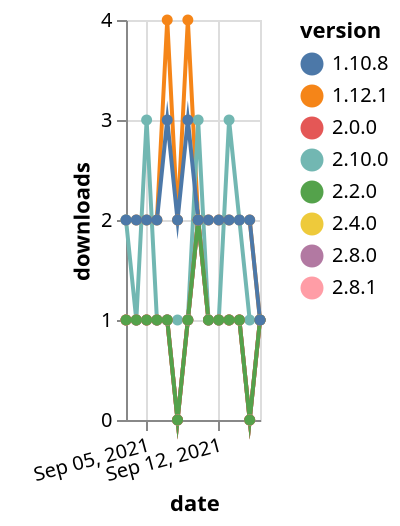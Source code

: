 {"$schema": "https://vega.github.io/schema/vega-lite/v5.json", "description": "A simple bar chart with embedded data.", "data": {"values": [{"date": "2021-09-03", "total": 251, "delta": 1, "version": "2.4.0"}, {"date": "2021-09-04", "total": 252, "delta": 1, "version": "2.4.0"}, {"date": "2021-09-05", "total": 253, "delta": 1, "version": "2.4.0"}, {"date": "2021-09-06", "total": 254, "delta": 1, "version": "2.4.0"}, {"date": "2021-09-07", "total": 255, "delta": 1, "version": "2.4.0"}, {"date": "2021-09-08", "total": 255, "delta": 0, "version": "2.4.0"}, {"date": "2021-09-09", "total": 256, "delta": 1, "version": "2.4.0"}, {"date": "2021-09-10", "total": 258, "delta": 2, "version": "2.4.0"}, {"date": "2021-09-11", "total": 259, "delta": 1, "version": "2.4.0"}, {"date": "2021-09-12", "total": 260, "delta": 1, "version": "2.4.0"}, {"date": "2021-09-13", "total": 261, "delta": 1, "version": "2.4.0"}, {"date": "2021-09-14", "total": 262, "delta": 1, "version": "2.4.0"}, {"date": "2021-09-15", "total": 262, "delta": 0, "version": "2.4.0"}, {"date": "2021-09-16", "total": 263, "delta": 1, "version": "2.4.0"}, {"date": "2021-09-03", "total": 159, "delta": 1, "version": "2.8.1"}, {"date": "2021-09-04", "total": 160, "delta": 1, "version": "2.8.1"}, {"date": "2021-09-05", "total": 161, "delta": 1, "version": "2.8.1"}, {"date": "2021-09-06", "total": 162, "delta": 1, "version": "2.8.1"}, {"date": "2021-09-07", "total": 163, "delta": 1, "version": "2.8.1"}, {"date": "2021-09-08", "total": 163, "delta": 0, "version": "2.8.1"}, {"date": "2021-09-09", "total": 164, "delta": 1, "version": "2.8.1"}, {"date": "2021-09-10", "total": 166, "delta": 2, "version": "2.8.1"}, {"date": "2021-09-11", "total": 167, "delta": 1, "version": "2.8.1"}, {"date": "2021-09-12", "total": 168, "delta": 1, "version": "2.8.1"}, {"date": "2021-09-13", "total": 169, "delta": 1, "version": "2.8.1"}, {"date": "2021-09-14", "total": 170, "delta": 1, "version": "2.8.1"}, {"date": "2021-09-15", "total": 170, "delta": 0, "version": "2.8.1"}, {"date": "2021-09-16", "total": 171, "delta": 1, "version": "2.8.1"}, {"date": "2021-09-03", "total": 2594, "delta": 2, "version": "1.12.1"}, {"date": "2021-09-04", "total": 2596, "delta": 2, "version": "1.12.1"}, {"date": "2021-09-05", "total": 2598, "delta": 2, "version": "1.12.1"}, {"date": "2021-09-06", "total": 2600, "delta": 2, "version": "1.12.1"}, {"date": "2021-09-07", "total": 2604, "delta": 4, "version": "1.12.1"}, {"date": "2021-09-08", "total": 2606, "delta": 2, "version": "1.12.1"}, {"date": "2021-09-09", "total": 2610, "delta": 4, "version": "1.12.1"}, {"date": "2021-09-10", "total": 2612, "delta": 2, "version": "1.12.1"}, {"date": "2021-09-11", "total": 2614, "delta": 2, "version": "1.12.1"}, {"date": "2021-09-12", "total": 2616, "delta": 2, "version": "1.12.1"}, {"date": "2021-09-13", "total": 2618, "delta": 2, "version": "1.12.1"}, {"date": "2021-09-14", "total": 2620, "delta": 2, "version": "1.12.1"}, {"date": "2021-09-15", "total": 2622, "delta": 2, "version": "1.12.1"}, {"date": "2021-09-16", "total": 2623, "delta": 1, "version": "1.12.1"}, {"date": "2021-09-03", "total": 178, "delta": 1, "version": "2.8.0"}, {"date": "2021-09-04", "total": 179, "delta": 1, "version": "2.8.0"}, {"date": "2021-09-05", "total": 180, "delta": 1, "version": "2.8.0"}, {"date": "2021-09-06", "total": 181, "delta": 1, "version": "2.8.0"}, {"date": "2021-09-07", "total": 182, "delta": 1, "version": "2.8.0"}, {"date": "2021-09-08", "total": 182, "delta": 0, "version": "2.8.0"}, {"date": "2021-09-09", "total": 183, "delta": 1, "version": "2.8.0"}, {"date": "2021-09-10", "total": 185, "delta": 2, "version": "2.8.0"}, {"date": "2021-09-11", "total": 186, "delta": 1, "version": "2.8.0"}, {"date": "2021-09-12", "total": 187, "delta": 1, "version": "2.8.0"}, {"date": "2021-09-13", "total": 188, "delta": 1, "version": "2.8.0"}, {"date": "2021-09-14", "total": 189, "delta": 1, "version": "2.8.0"}, {"date": "2021-09-15", "total": 189, "delta": 0, "version": "2.8.0"}, {"date": "2021-09-16", "total": 190, "delta": 1, "version": "2.8.0"}, {"date": "2021-09-03", "total": 135, "delta": 2, "version": "2.10.0"}, {"date": "2021-09-04", "total": 136, "delta": 1, "version": "2.10.0"}, {"date": "2021-09-05", "total": 139, "delta": 3, "version": "2.10.0"}, {"date": "2021-09-06", "total": 140, "delta": 1, "version": "2.10.0"}, {"date": "2021-09-07", "total": 141, "delta": 1, "version": "2.10.0"}, {"date": "2021-09-08", "total": 142, "delta": 1, "version": "2.10.0"}, {"date": "2021-09-09", "total": 143, "delta": 1, "version": "2.10.0"}, {"date": "2021-09-10", "total": 146, "delta": 3, "version": "2.10.0"}, {"date": "2021-09-11", "total": 147, "delta": 1, "version": "2.10.0"}, {"date": "2021-09-12", "total": 148, "delta": 1, "version": "2.10.0"}, {"date": "2021-09-13", "total": 151, "delta": 3, "version": "2.10.0"}, {"date": "2021-09-14", "total": 153, "delta": 2, "version": "2.10.0"}, {"date": "2021-09-15", "total": 154, "delta": 1, "version": "2.10.0"}, {"date": "2021-09-16", "total": 155, "delta": 1, "version": "2.10.0"}, {"date": "2021-09-03", "total": 333, "delta": 1, "version": "2.0.0"}, {"date": "2021-09-04", "total": 334, "delta": 1, "version": "2.0.0"}, {"date": "2021-09-05", "total": 335, "delta": 1, "version": "2.0.0"}, {"date": "2021-09-06", "total": 336, "delta": 1, "version": "2.0.0"}, {"date": "2021-09-07", "total": 337, "delta": 1, "version": "2.0.0"}, {"date": "2021-09-08", "total": 337, "delta": 0, "version": "2.0.0"}, {"date": "2021-09-09", "total": 338, "delta": 1, "version": "2.0.0"}, {"date": "2021-09-10", "total": 340, "delta": 2, "version": "2.0.0"}, {"date": "2021-09-11", "total": 341, "delta": 1, "version": "2.0.0"}, {"date": "2021-09-12", "total": 342, "delta": 1, "version": "2.0.0"}, {"date": "2021-09-13", "total": 343, "delta": 1, "version": "2.0.0"}, {"date": "2021-09-14", "total": 344, "delta": 1, "version": "2.0.0"}, {"date": "2021-09-15", "total": 344, "delta": 0, "version": "2.0.0"}, {"date": "2021-09-16", "total": 345, "delta": 1, "version": "2.0.0"}, {"date": "2021-09-03", "total": 218, "delta": 1, "version": "2.2.0"}, {"date": "2021-09-04", "total": 219, "delta": 1, "version": "2.2.0"}, {"date": "2021-09-05", "total": 220, "delta": 1, "version": "2.2.0"}, {"date": "2021-09-06", "total": 221, "delta": 1, "version": "2.2.0"}, {"date": "2021-09-07", "total": 222, "delta": 1, "version": "2.2.0"}, {"date": "2021-09-08", "total": 222, "delta": 0, "version": "2.2.0"}, {"date": "2021-09-09", "total": 223, "delta": 1, "version": "2.2.0"}, {"date": "2021-09-10", "total": 225, "delta": 2, "version": "2.2.0"}, {"date": "2021-09-11", "total": 226, "delta": 1, "version": "2.2.0"}, {"date": "2021-09-12", "total": 227, "delta": 1, "version": "2.2.0"}, {"date": "2021-09-13", "total": 228, "delta": 1, "version": "2.2.0"}, {"date": "2021-09-14", "total": 229, "delta": 1, "version": "2.2.0"}, {"date": "2021-09-15", "total": 229, "delta": 0, "version": "2.2.0"}, {"date": "2021-09-16", "total": 230, "delta": 1, "version": "2.2.0"}, {"date": "2021-09-03", "total": 2432, "delta": 2, "version": "1.10.8"}, {"date": "2021-09-04", "total": 2434, "delta": 2, "version": "1.10.8"}, {"date": "2021-09-05", "total": 2436, "delta": 2, "version": "1.10.8"}, {"date": "2021-09-06", "total": 2438, "delta": 2, "version": "1.10.8"}, {"date": "2021-09-07", "total": 2441, "delta": 3, "version": "1.10.8"}, {"date": "2021-09-08", "total": 2443, "delta": 2, "version": "1.10.8"}, {"date": "2021-09-09", "total": 2446, "delta": 3, "version": "1.10.8"}, {"date": "2021-09-10", "total": 2448, "delta": 2, "version": "1.10.8"}, {"date": "2021-09-11", "total": 2450, "delta": 2, "version": "1.10.8"}, {"date": "2021-09-12", "total": 2452, "delta": 2, "version": "1.10.8"}, {"date": "2021-09-13", "total": 2454, "delta": 2, "version": "1.10.8"}, {"date": "2021-09-14", "total": 2456, "delta": 2, "version": "1.10.8"}, {"date": "2021-09-15", "total": 2458, "delta": 2, "version": "1.10.8"}, {"date": "2021-09-16", "total": 2459, "delta": 1, "version": "1.10.8"}]}, "width": "container", "mark": {"type": "line", "point": {"filled": true}}, "encoding": {"x": {"field": "date", "type": "temporal", "timeUnit": "yearmonthdate", "title": "date", "axis": {"labelAngle": -15}}, "y": {"field": "delta", "type": "quantitative", "title": "downloads"}, "color": {"field": "version", "type": "nominal"}, "tooltip": {"field": "delta"}}}
